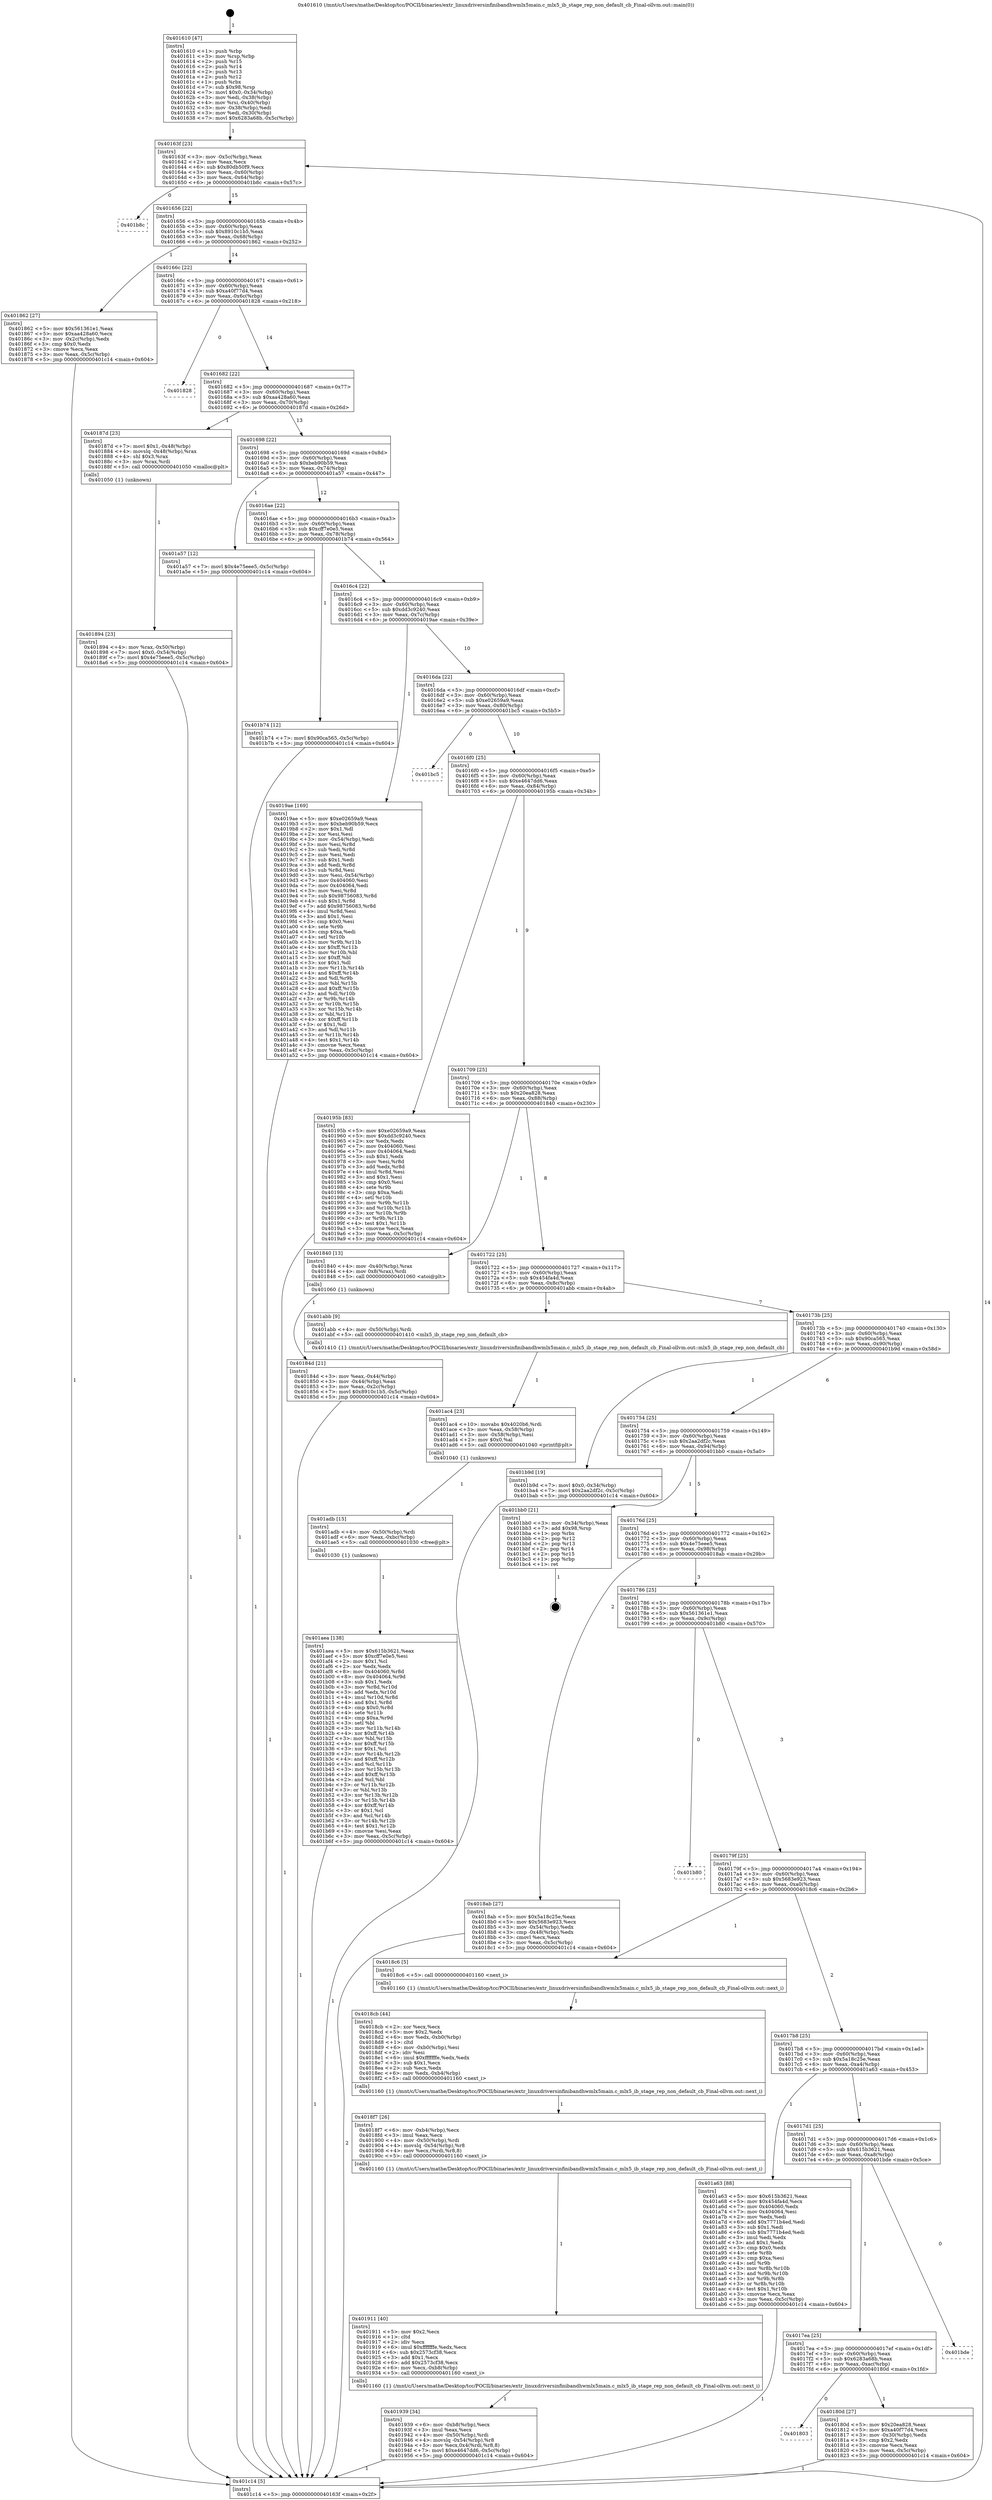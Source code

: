 digraph "0x401610" {
  label = "0x401610 (/mnt/c/Users/mathe/Desktop/tcc/POCII/binaries/extr_linuxdriversinfinibandhwmlx5main.c_mlx5_ib_stage_rep_non_default_cb_Final-ollvm.out::main(0))"
  labelloc = "t"
  node[shape=record]

  Entry [label="",width=0.3,height=0.3,shape=circle,fillcolor=black,style=filled]
  "0x40163f" [label="{
     0x40163f [23]\l
     | [instrs]\l
     &nbsp;&nbsp;0x40163f \<+3\>: mov -0x5c(%rbp),%eax\l
     &nbsp;&nbsp;0x401642 \<+2\>: mov %eax,%ecx\l
     &nbsp;&nbsp;0x401644 \<+6\>: sub $0x80db50f9,%ecx\l
     &nbsp;&nbsp;0x40164a \<+3\>: mov %eax,-0x60(%rbp)\l
     &nbsp;&nbsp;0x40164d \<+3\>: mov %ecx,-0x64(%rbp)\l
     &nbsp;&nbsp;0x401650 \<+6\>: je 0000000000401b8c \<main+0x57c\>\l
  }"]
  "0x401b8c" [label="{
     0x401b8c\l
  }", style=dashed]
  "0x401656" [label="{
     0x401656 [22]\l
     | [instrs]\l
     &nbsp;&nbsp;0x401656 \<+5\>: jmp 000000000040165b \<main+0x4b\>\l
     &nbsp;&nbsp;0x40165b \<+3\>: mov -0x60(%rbp),%eax\l
     &nbsp;&nbsp;0x40165e \<+5\>: sub $0x8910c1b5,%eax\l
     &nbsp;&nbsp;0x401663 \<+3\>: mov %eax,-0x68(%rbp)\l
     &nbsp;&nbsp;0x401666 \<+6\>: je 0000000000401862 \<main+0x252\>\l
  }"]
  Exit [label="",width=0.3,height=0.3,shape=circle,fillcolor=black,style=filled,peripheries=2]
  "0x401862" [label="{
     0x401862 [27]\l
     | [instrs]\l
     &nbsp;&nbsp;0x401862 \<+5\>: mov $0x561361e1,%eax\l
     &nbsp;&nbsp;0x401867 \<+5\>: mov $0xaa428a60,%ecx\l
     &nbsp;&nbsp;0x40186c \<+3\>: mov -0x2c(%rbp),%edx\l
     &nbsp;&nbsp;0x40186f \<+3\>: cmp $0x0,%edx\l
     &nbsp;&nbsp;0x401872 \<+3\>: cmove %ecx,%eax\l
     &nbsp;&nbsp;0x401875 \<+3\>: mov %eax,-0x5c(%rbp)\l
     &nbsp;&nbsp;0x401878 \<+5\>: jmp 0000000000401c14 \<main+0x604\>\l
  }"]
  "0x40166c" [label="{
     0x40166c [22]\l
     | [instrs]\l
     &nbsp;&nbsp;0x40166c \<+5\>: jmp 0000000000401671 \<main+0x61\>\l
     &nbsp;&nbsp;0x401671 \<+3\>: mov -0x60(%rbp),%eax\l
     &nbsp;&nbsp;0x401674 \<+5\>: sub $0xa40f77d4,%eax\l
     &nbsp;&nbsp;0x401679 \<+3\>: mov %eax,-0x6c(%rbp)\l
     &nbsp;&nbsp;0x40167c \<+6\>: je 0000000000401828 \<main+0x218\>\l
  }"]
  "0x401aea" [label="{
     0x401aea [138]\l
     | [instrs]\l
     &nbsp;&nbsp;0x401aea \<+5\>: mov $0x615b3621,%eax\l
     &nbsp;&nbsp;0x401aef \<+5\>: mov $0xcff7e0e5,%esi\l
     &nbsp;&nbsp;0x401af4 \<+2\>: mov $0x1,%cl\l
     &nbsp;&nbsp;0x401af6 \<+2\>: xor %edx,%edx\l
     &nbsp;&nbsp;0x401af8 \<+8\>: mov 0x404060,%r8d\l
     &nbsp;&nbsp;0x401b00 \<+8\>: mov 0x404064,%r9d\l
     &nbsp;&nbsp;0x401b08 \<+3\>: sub $0x1,%edx\l
     &nbsp;&nbsp;0x401b0b \<+3\>: mov %r8d,%r10d\l
     &nbsp;&nbsp;0x401b0e \<+3\>: add %edx,%r10d\l
     &nbsp;&nbsp;0x401b11 \<+4\>: imul %r10d,%r8d\l
     &nbsp;&nbsp;0x401b15 \<+4\>: and $0x1,%r8d\l
     &nbsp;&nbsp;0x401b19 \<+4\>: cmp $0x0,%r8d\l
     &nbsp;&nbsp;0x401b1d \<+4\>: sete %r11b\l
     &nbsp;&nbsp;0x401b21 \<+4\>: cmp $0xa,%r9d\l
     &nbsp;&nbsp;0x401b25 \<+3\>: setl %bl\l
     &nbsp;&nbsp;0x401b28 \<+3\>: mov %r11b,%r14b\l
     &nbsp;&nbsp;0x401b2b \<+4\>: xor $0xff,%r14b\l
     &nbsp;&nbsp;0x401b2f \<+3\>: mov %bl,%r15b\l
     &nbsp;&nbsp;0x401b32 \<+4\>: xor $0xff,%r15b\l
     &nbsp;&nbsp;0x401b36 \<+3\>: xor $0x1,%cl\l
     &nbsp;&nbsp;0x401b39 \<+3\>: mov %r14b,%r12b\l
     &nbsp;&nbsp;0x401b3c \<+4\>: and $0xff,%r12b\l
     &nbsp;&nbsp;0x401b40 \<+3\>: and %cl,%r11b\l
     &nbsp;&nbsp;0x401b43 \<+3\>: mov %r15b,%r13b\l
     &nbsp;&nbsp;0x401b46 \<+4\>: and $0xff,%r13b\l
     &nbsp;&nbsp;0x401b4a \<+2\>: and %cl,%bl\l
     &nbsp;&nbsp;0x401b4c \<+3\>: or %r11b,%r12b\l
     &nbsp;&nbsp;0x401b4f \<+3\>: or %bl,%r13b\l
     &nbsp;&nbsp;0x401b52 \<+3\>: xor %r13b,%r12b\l
     &nbsp;&nbsp;0x401b55 \<+3\>: or %r15b,%r14b\l
     &nbsp;&nbsp;0x401b58 \<+4\>: xor $0xff,%r14b\l
     &nbsp;&nbsp;0x401b5c \<+3\>: or $0x1,%cl\l
     &nbsp;&nbsp;0x401b5f \<+3\>: and %cl,%r14b\l
     &nbsp;&nbsp;0x401b62 \<+3\>: or %r14b,%r12b\l
     &nbsp;&nbsp;0x401b65 \<+4\>: test $0x1,%r12b\l
     &nbsp;&nbsp;0x401b69 \<+3\>: cmovne %esi,%eax\l
     &nbsp;&nbsp;0x401b6c \<+3\>: mov %eax,-0x5c(%rbp)\l
     &nbsp;&nbsp;0x401b6f \<+5\>: jmp 0000000000401c14 \<main+0x604\>\l
  }"]
  "0x401828" [label="{
     0x401828\l
  }", style=dashed]
  "0x401682" [label="{
     0x401682 [22]\l
     | [instrs]\l
     &nbsp;&nbsp;0x401682 \<+5\>: jmp 0000000000401687 \<main+0x77\>\l
     &nbsp;&nbsp;0x401687 \<+3\>: mov -0x60(%rbp),%eax\l
     &nbsp;&nbsp;0x40168a \<+5\>: sub $0xaa428a60,%eax\l
     &nbsp;&nbsp;0x40168f \<+3\>: mov %eax,-0x70(%rbp)\l
     &nbsp;&nbsp;0x401692 \<+6\>: je 000000000040187d \<main+0x26d\>\l
  }"]
  "0x401adb" [label="{
     0x401adb [15]\l
     | [instrs]\l
     &nbsp;&nbsp;0x401adb \<+4\>: mov -0x50(%rbp),%rdi\l
     &nbsp;&nbsp;0x401adf \<+6\>: mov %eax,-0xbc(%rbp)\l
     &nbsp;&nbsp;0x401ae5 \<+5\>: call 0000000000401030 \<free@plt\>\l
     | [calls]\l
     &nbsp;&nbsp;0x401030 \{1\} (unknown)\l
  }"]
  "0x40187d" [label="{
     0x40187d [23]\l
     | [instrs]\l
     &nbsp;&nbsp;0x40187d \<+7\>: movl $0x1,-0x48(%rbp)\l
     &nbsp;&nbsp;0x401884 \<+4\>: movslq -0x48(%rbp),%rax\l
     &nbsp;&nbsp;0x401888 \<+4\>: shl $0x3,%rax\l
     &nbsp;&nbsp;0x40188c \<+3\>: mov %rax,%rdi\l
     &nbsp;&nbsp;0x40188f \<+5\>: call 0000000000401050 \<malloc@plt\>\l
     | [calls]\l
     &nbsp;&nbsp;0x401050 \{1\} (unknown)\l
  }"]
  "0x401698" [label="{
     0x401698 [22]\l
     | [instrs]\l
     &nbsp;&nbsp;0x401698 \<+5\>: jmp 000000000040169d \<main+0x8d\>\l
     &nbsp;&nbsp;0x40169d \<+3\>: mov -0x60(%rbp),%eax\l
     &nbsp;&nbsp;0x4016a0 \<+5\>: sub $0xbeb90b59,%eax\l
     &nbsp;&nbsp;0x4016a5 \<+3\>: mov %eax,-0x74(%rbp)\l
     &nbsp;&nbsp;0x4016a8 \<+6\>: je 0000000000401a57 \<main+0x447\>\l
  }"]
  "0x401ac4" [label="{
     0x401ac4 [23]\l
     | [instrs]\l
     &nbsp;&nbsp;0x401ac4 \<+10\>: movabs $0x4020b6,%rdi\l
     &nbsp;&nbsp;0x401ace \<+3\>: mov %eax,-0x58(%rbp)\l
     &nbsp;&nbsp;0x401ad1 \<+3\>: mov -0x58(%rbp),%esi\l
     &nbsp;&nbsp;0x401ad4 \<+2\>: mov $0x0,%al\l
     &nbsp;&nbsp;0x401ad6 \<+5\>: call 0000000000401040 \<printf@plt\>\l
     | [calls]\l
     &nbsp;&nbsp;0x401040 \{1\} (unknown)\l
  }"]
  "0x401a57" [label="{
     0x401a57 [12]\l
     | [instrs]\l
     &nbsp;&nbsp;0x401a57 \<+7\>: movl $0x4e75eee5,-0x5c(%rbp)\l
     &nbsp;&nbsp;0x401a5e \<+5\>: jmp 0000000000401c14 \<main+0x604\>\l
  }"]
  "0x4016ae" [label="{
     0x4016ae [22]\l
     | [instrs]\l
     &nbsp;&nbsp;0x4016ae \<+5\>: jmp 00000000004016b3 \<main+0xa3\>\l
     &nbsp;&nbsp;0x4016b3 \<+3\>: mov -0x60(%rbp),%eax\l
     &nbsp;&nbsp;0x4016b6 \<+5\>: sub $0xcff7e0e5,%eax\l
     &nbsp;&nbsp;0x4016bb \<+3\>: mov %eax,-0x78(%rbp)\l
     &nbsp;&nbsp;0x4016be \<+6\>: je 0000000000401b74 \<main+0x564\>\l
  }"]
  "0x401939" [label="{
     0x401939 [34]\l
     | [instrs]\l
     &nbsp;&nbsp;0x401939 \<+6\>: mov -0xb8(%rbp),%ecx\l
     &nbsp;&nbsp;0x40193f \<+3\>: imul %eax,%ecx\l
     &nbsp;&nbsp;0x401942 \<+4\>: mov -0x50(%rbp),%rdi\l
     &nbsp;&nbsp;0x401946 \<+4\>: movslq -0x54(%rbp),%r8\l
     &nbsp;&nbsp;0x40194a \<+5\>: mov %ecx,0x4(%rdi,%r8,8)\l
     &nbsp;&nbsp;0x40194f \<+7\>: movl $0xe4647dd6,-0x5c(%rbp)\l
     &nbsp;&nbsp;0x401956 \<+5\>: jmp 0000000000401c14 \<main+0x604\>\l
  }"]
  "0x401b74" [label="{
     0x401b74 [12]\l
     | [instrs]\l
     &nbsp;&nbsp;0x401b74 \<+7\>: movl $0x90ca565,-0x5c(%rbp)\l
     &nbsp;&nbsp;0x401b7b \<+5\>: jmp 0000000000401c14 \<main+0x604\>\l
  }"]
  "0x4016c4" [label="{
     0x4016c4 [22]\l
     | [instrs]\l
     &nbsp;&nbsp;0x4016c4 \<+5\>: jmp 00000000004016c9 \<main+0xb9\>\l
     &nbsp;&nbsp;0x4016c9 \<+3\>: mov -0x60(%rbp),%eax\l
     &nbsp;&nbsp;0x4016cc \<+5\>: sub $0xdd3c9240,%eax\l
     &nbsp;&nbsp;0x4016d1 \<+3\>: mov %eax,-0x7c(%rbp)\l
     &nbsp;&nbsp;0x4016d4 \<+6\>: je 00000000004019ae \<main+0x39e\>\l
  }"]
  "0x401911" [label="{
     0x401911 [40]\l
     | [instrs]\l
     &nbsp;&nbsp;0x401911 \<+5\>: mov $0x2,%ecx\l
     &nbsp;&nbsp;0x401916 \<+1\>: cltd\l
     &nbsp;&nbsp;0x401917 \<+2\>: idiv %ecx\l
     &nbsp;&nbsp;0x401919 \<+6\>: imul $0xfffffffe,%edx,%ecx\l
     &nbsp;&nbsp;0x40191f \<+6\>: sub $0x2573cf38,%ecx\l
     &nbsp;&nbsp;0x401925 \<+3\>: add $0x1,%ecx\l
     &nbsp;&nbsp;0x401928 \<+6\>: add $0x2573cf38,%ecx\l
     &nbsp;&nbsp;0x40192e \<+6\>: mov %ecx,-0xb8(%rbp)\l
     &nbsp;&nbsp;0x401934 \<+5\>: call 0000000000401160 \<next_i\>\l
     | [calls]\l
     &nbsp;&nbsp;0x401160 \{1\} (/mnt/c/Users/mathe/Desktop/tcc/POCII/binaries/extr_linuxdriversinfinibandhwmlx5main.c_mlx5_ib_stage_rep_non_default_cb_Final-ollvm.out::next_i)\l
  }"]
  "0x4019ae" [label="{
     0x4019ae [169]\l
     | [instrs]\l
     &nbsp;&nbsp;0x4019ae \<+5\>: mov $0xe02659a9,%eax\l
     &nbsp;&nbsp;0x4019b3 \<+5\>: mov $0xbeb90b59,%ecx\l
     &nbsp;&nbsp;0x4019b8 \<+2\>: mov $0x1,%dl\l
     &nbsp;&nbsp;0x4019ba \<+2\>: xor %esi,%esi\l
     &nbsp;&nbsp;0x4019bc \<+3\>: mov -0x54(%rbp),%edi\l
     &nbsp;&nbsp;0x4019bf \<+3\>: mov %esi,%r8d\l
     &nbsp;&nbsp;0x4019c2 \<+3\>: sub %edi,%r8d\l
     &nbsp;&nbsp;0x4019c5 \<+2\>: mov %esi,%edi\l
     &nbsp;&nbsp;0x4019c7 \<+3\>: sub $0x1,%edi\l
     &nbsp;&nbsp;0x4019ca \<+3\>: add %edi,%r8d\l
     &nbsp;&nbsp;0x4019cd \<+3\>: sub %r8d,%esi\l
     &nbsp;&nbsp;0x4019d0 \<+3\>: mov %esi,-0x54(%rbp)\l
     &nbsp;&nbsp;0x4019d3 \<+7\>: mov 0x404060,%esi\l
     &nbsp;&nbsp;0x4019da \<+7\>: mov 0x404064,%edi\l
     &nbsp;&nbsp;0x4019e1 \<+3\>: mov %esi,%r8d\l
     &nbsp;&nbsp;0x4019e4 \<+7\>: sub $0x98756083,%r8d\l
     &nbsp;&nbsp;0x4019eb \<+4\>: sub $0x1,%r8d\l
     &nbsp;&nbsp;0x4019ef \<+7\>: add $0x98756083,%r8d\l
     &nbsp;&nbsp;0x4019f6 \<+4\>: imul %r8d,%esi\l
     &nbsp;&nbsp;0x4019fa \<+3\>: and $0x1,%esi\l
     &nbsp;&nbsp;0x4019fd \<+3\>: cmp $0x0,%esi\l
     &nbsp;&nbsp;0x401a00 \<+4\>: sete %r9b\l
     &nbsp;&nbsp;0x401a04 \<+3\>: cmp $0xa,%edi\l
     &nbsp;&nbsp;0x401a07 \<+4\>: setl %r10b\l
     &nbsp;&nbsp;0x401a0b \<+3\>: mov %r9b,%r11b\l
     &nbsp;&nbsp;0x401a0e \<+4\>: xor $0xff,%r11b\l
     &nbsp;&nbsp;0x401a12 \<+3\>: mov %r10b,%bl\l
     &nbsp;&nbsp;0x401a15 \<+3\>: xor $0xff,%bl\l
     &nbsp;&nbsp;0x401a18 \<+3\>: xor $0x1,%dl\l
     &nbsp;&nbsp;0x401a1b \<+3\>: mov %r11b,%r14b\l
     &nbsp;&nbsp;0x401a1e \<+4\>: and $0xff,%r14b\l
     &nbsp;&nbsp;0x401a22 \<+3\>: and %dl,%r9b\l
     &nbsp;&nbsp;0x401a25 \<+3\>: mov %bl,%r15b\l
     &nbsp;&nbsp;0x401a28 \<+4\>: and $0xff,%r15b\l
     &nbsp;&nbsp;0x401a2c \<+3\>: and %dl,%r10b\l
     &nbsp;&nbsp;0x401a2f \<+3\>: or %r9b,%r14b\l
     &nbsp;&nbsp;0x401a32 \<+3\>: or %r10b,%r15b\l
     &nbsp;&nbsp;0x401a35 \<+3\>: xor %r15b,%r14b\l
     &nbsp;&nbsp;0x401a38 \<+3\>: or %bl,%r11b\l
     &nbsp;&nbsp;0x401a3b \<+4\>: xor $0xff,%r11b\l
     &nbsp;&nbsp;0x401a3f \<+3\>: or $0x1,%dl\l
     &nbsp;&nbsp;0x401a42 \<+3\>: and %dl,%r11b\l
     &nbsp;&nbsp;0x401a45 \<+3\>: or %r11b,%r14b\l
     &nbsp;&nbsp;0x401a48 \<+4\>: test $0x1,%r14b\l
     &nbsp;&nbsp;0x401a4c \<+3\>: cmovne %ecx,%eax\l
     &nbsp;&nbsp;0x401a4f \<+3\>: mov %eax,-0x5c(%rbp)\l
     &nbsp;&nbsp;0x401a52 \<+5\>: jmp 0000000000401c14 \<main+0x604\>\l
  }"]
  "0x4016da" [label="{
     0x4016da [22]\l
     | [instrs]\l
     &nbsp;&nbsp;0x4016da \<+5\>: jmp 00000000004016df \<main+0xcf\>\l
     &nbsp;&nbsp;0x4016df \<+3\>: mov -0x60(%rbp),%eax\l
     &nbsp;&nbsp;0x4016e2 \<+5\>: sub $0xe02659a9,%eax\l
     &nbsp;&nbsp;0x4016e7 \<+3\>: mov %eax,-0x80(%rbp)\l
     &nbsp;&nbsp;0x4016ea \<+6\>: je 0000000000401bc5 \<main+0x5b5\>\l
  }"]
  "0x4018f7" [label="{
     0x4018f7 [26]\l
     | [instrs]\l
     &nbsp;&nbsp;0x4018f7 \<+6\>: mov -0xb4(%rbp),%ecx\l
     &nbsp;&nbsp;0x4018fd \<+3\>: imul %eax,%ecx\l
     &nbsp;&nbsp;0x401900 \<+4\>: mov -0x50(%rbp),%rdi\l
     &nbsp;&nbsp;0x401904 \<+4\>: movslq -0x54(%rbp),%r8\l
     &nbsp;&nbsp;0x401908 \<+4\>: mov %ecx,(%rdi,%r8,8)\l
     &nbsp;&nbsp;0x40190c \<+5\>: call 0000000000401160 \<next_i\>\l
     | [calls]\l
     &nbsp;&nbsp;0x401160 \{1\} (/mnt/c/Users/mathe/Desktop/tcc/POCII/binaries/extr_linuxdriversinfinibandhwmlx5main.c_mlx5_ib_stage_rep_non_default_cb_Final-ollvm.out::next_i)\l
  }"]
  "0x401bc5" [label="{
     0x401bc5\l
  }", style=dashed]
  "0x4016f0" [label="{
     0x4016f0 [25]\l
     | [instrs]\l
     &nbsp;&nbsp;0x4016f0 \<+5\>: jmp 00000000004016f5 \<main+0xe5\>\l
     &nbsp;&nbsp;0x4016f5 \<+3\>: mov -0x60(%rbp),%eax\l
     &nbsp;&nbsp;0x4016f8 \<+5\>: sub $0xe4647dd6,%eax\l
     &nbsp;&nbsp;0x4016fd \<+6\>: mov %eax,-0x84(%rbp)\l
     &nbsp;&nbsp;0x401703 \<+6\>: je 000000000040195b \<main+0x34b\>\l
  }"]
  "0x4018cb" [label="{
     0x4018cb [44]\l
     | [instrs]\l
     &nbsp;&nbsp;0x4018cb \<+2\>: xor %ecx,%ecx\l
     &nbsp;&nbsp;0x4018cd \<+5\>: mov $0x2,%edx\l
     &nbsp;&nbsp;0x4018d2 \<+6\>: mov %edx,-0xb0(%rbp)\l
     &nbsp;&nbsp;0x4018d8 \<+1\>: cltd\l
     &nbsp;&nbsp;0x4018d9 \<+6\>: mov -0xb0(%rbp),%esi\l
     &nbsp;&nbsp;0x4018df \<+2\>: idiv %esi\l
     &nbsp;&nbsp;0x4018e1 \<+6\>: imul $0xfffffffe,%edx,%edx\l
     &nbsp;&nbsp;0x4018e7 \<+3\>: sub $0x1,%ecx\l
     &nbsp;&nbsp;0x4018ea \<+2\>: sub %ecx,%edx\l
     &nbsp;&nbsp;0x4018ec \<+6\>: mov %edx,-0xb4(%rbp)\l
     &nbsp;&nbsp;0x4018f2 \<+5\>: call 0000000000401160 \<next_i\>\l
     | [calls]\l
     &nbsp;&nbsp;0x401160 \{1\} (/mnt/c/Users/mathe/Desktop/tcc/POCII/binaries/extr_linuxdriversinfinibandhwmlx5main.c_mlx5_ib_stage_rep_non_default_cb_Final-ollvm.out::next_i)\l
  }"]
  "0x40195b" [label="{
     0x40195b [83]\l
     | [instrs]\l
     &nbsp;&nbsp;0x40195b \<+5\>: mov $0xe02659a9,%eax\l
     &nbsp;&nbsp;0x401960 \<+5\>: mov $0xdd3c9240,%ecx\l
     &nbsp;&nbsp;0x401965 \<+2\>: xor %edx,%edx\l
     &nbsp;&nbsp;0x401967 \<+7\>: mov 0x404060,%esi\l
     &nbsp;&nbsp;0x40196e \<+7\>: mov 0x404064,%edi\l
     &nbsp;&nbsp;0x401975 \<+3\>: sub $0x1,%edx\l
     &nbsp;&nbsp;0x401978 \<+3\>: mov %esi,%r8d\l
     &nbsp;&nbsp;0x40197b \<+3\>: add %edx,%r8d\l
     &nbsp;&nbsp;0x40197e \<+4\>: imul %r8d,%esi\l
     &nbsp;&nbsp;0x401982 \<+3\>: and $0x1,%esi\l
     &nbsp;&nbsp;0x401985 \<+3\>: cmp $0x0,%esi\l
     &nbsp;&nbsp;0x401988 \<+4\>: sete %r9b\l
     &nbsp;&nbsp;0x40198c \<+3\>: cmp $0xa,%edi\l
     &nbsp;&nbsp;0x40198f \<+4\>: setl %r10b\l
     &nbsp;&nbsp;0x401993 \<+3\>: mov %r9b,%r11b\l
     &nbsp;&nbsp;0x401996 \<+3\>: and %r10b,%r11b\l
     &nbsp;&nbsp;0x401999 \<+3\>: xor %r10b,%r9b\l
     &nbsp;&nbsp;0x40199c \<+3\>: or %r9b,%r11b\l
     &nbsp;&nbsp;0x40199f \<+4\>: test $0x1,%r11b\l
     &nbsp;&nbsp;0x4019a3 \<+3\>: cmovne %ecx,%eax\l
     &nbsp;&nbsp;0x4019a6 \<+3\>: mov %eax,-0x5c(%rbp)\l
     &nbsp;&nbsp;0x4019a9 \<+5\>: jmp 0000000000401c14 \<main+0x604\>\l
  }"]
  "0x401709" [label="{
     0x401709 [25]\l
     | [instrs]\l
     &nbsp;&nbsp;0x401709 \<+5\>: jmp 000000000040170e \<main+0xfe\>\l
     &nbsp;&nbsp;0x40170e \<+3\>: mov -0x60(%rbp),%eax\l
     &nbsp;&nbsp;0x401711 \<+5\>: sub $0x20ea828,%eax\l
     &nbsp;&nbsp;0x401716 \<+6\>: mov %eax,-0x88(%rbp)\l
     &nbsp;&nbsp;0x40171c \<+6\>: je 0000000000401840 \<main+0x230\>\l
  }"]
  "0x401894" [label="{
     0x401894 [23]\l
     | [instrs]\l
     &nbsp;&nbsp;0x401894 \<+4\>: mov %rax,-0x50(%rbp)\l
     &nbsp;&nbsp;0x401898 \<+7\>: movl $0x0,-0x54(%rbp)\l
     &nbsp;&nbsp;0x40189f \<+7\>: movl $0x4e75eee5,-0x5c(%rbp)\l
     &nbsp;&nbsp;0x4018a6 \<+5\>: jmp 0000000000401c14 \<main+0x604\>\l
  }"]
  "0x401840" [label="{
     0x401840 [13]\l
     | [instrs]\l
     &nbsp;&nbsp;0x401840 \<+4\>: mov -0x40(%rbp),%rax\l
     &nbsp;&nbsp;0x401844 \<+4\>: mov 0x8(%rax),%rdi\l
     &nbsp;&nbsp;0x401848 \<+5\>: call 0000000000401060 \<atoi@plt\>\l
     | [calls]\l
     &nbsp;&nbsp;0x401060 \{1\} (unknown)\l
  }"]
  "0x401722" [label="{
     0x401722 [25]\l
     | [instrs]\l
     &nbsp;&nbsp;0x401722 \<+5\>: jmp 0000000000401727 \<main+0x117\>\l
     &nbsp;&nbsp;0x401727 \<+3\>: mov -0x60(%rbp),%eax\l
     &nbsp;&nbsp;0x40172a \<+5\>: sub $0x454fa4d,%eax\l
     &nbsp;&nbsp;0x40172f \<+6\>: mov %eax,-0x8c(%rbp)\l
     &nbsp;&nbsp;0x401735 \<+6\>: je 0000000000401abb \<main+0x4ab\>\l
  }"]
  "0x40184d" [label="{
     0x40184d [21]\l
     | [instrs]\l
     &nbsp;&nbsp;0x40184d \<+3\>: mov %eax,-0x44(%rbp)\l
     &nbsp;&nbsp;0x401850 \<+3\>: mov -0x44(%rbp),%eax\l
     &nbsp;&nbsp;0x401853 \<+3\>: mov %eax,-0x2c(%rbp)\l
     &nbsp;&nbsp;0x401856 \<+7\>: movl $0x8910c1b5,-0x5c(%rbp)\l
     &nbsp;&nbsp;0x40185d \<+5\>: jmp 0000000000401c14 \<main+0x604\>\l
  }"]
  "0x401abb" [label="{
     0x401abb [9]\l
     | [instrs]\l
     &nbsp;&nbsp;0x401abb \<+4\>: mov -0x50(%rbp),%rdi\l
     &nbsp;&nbsp;0x401abf \<+5\>: call 0000000000401410 \<mlx5_ib_stage_rep_non_default_cb\>\l
     | [calls]\l
     &nbsp;&nbsp;0x401410 \{1\} (/mnt/c/Users/mathe/Desktop/tcc/POCII/binaries/extr_linuxdriversinfinibandhwmlx5main.c_mlx5_ib_stage_rep_non_default_cb_Final-ollvm.out::mlx5_ib_stage_rep_non_default_cb)\l
  }"]
  "0x40173b" [label="{
     0x40173b [25]\l
     | [instrs]\l
     &nbsp;&nbsp;0x40173b \<+5\>: jmp 0000000000401740 \<main+0x130\>\l
     &nbsp;&nbsp;0x401740 \<+3\>: mov -0x60(%rbp),%eax\l
     &nbsp;&nbsp;0x401743 \<+5\>: sub $0x90ca565,%eax\l
     &nbsp;&nbsp;0x401748 \<+6\>: mov %eax,-0x90(%rbp)\l
     &nbsp;&nbsp;0x40174e \<+6\>: je 0000000000401b9d \<main+0x58d\>\l
  }"]
  "0x401610" [label="{
     0x401610 [47]\l
     | [instrs]\l
     &nbsp;&nbsp;0x401610 \<+1\>: push %rbp\l
     &nbsp;&nbsp;0x401611 \<+3\>: mov %rsp,%rbp\l
     &nbsp;&nbsp;0x401614 \<+2\>: push %r15\l
     &nbsp;&nbsp;0x401616 \<+2\>: push %r14\l
     &nbsp;&nbsp;0x401618 \<+2\>: push %r13\l
     &nbsp;&nbsp;0x40161a \<+2\>: push %r12\l
     &nbsp;&nbsp;0x40161c \<+1\>: push %rbx\l
     &nbsp;&nbsp;0x40161d \<+7\>: sub $0x98,%rsp\l
     &nbsp;&nbsp;0x401624 \<+7\>: movl $0x0,-0x34(%rbp)\l
     &nbsp;&nbsp;0x40162b \<+3\>: mov %edi,-0x38(%rbp)\l
     &nbsp;&nbsp;0x40162e \<+4\>: mov %rsi,-0x40(%rbp)\l
     &nbsp;&nbsp;0x401632 \<+3\>: mov -0x38(%rbp),%edi\l
     &nbsp;&nbsp;0x401635 \<+3\>: mov %edi,-0x30(%rbp)\l
     &nbsp;&nbsp;0x401638 \<+7\>: movl $0x6283a68b,-0x5c(%rbp)\l
  }"]
  "0x401b9d" [label="{
     0x401b9d [19]\l
     | [instrs]\l
     &nbsp;&nbsp;0x401b9d \<+7\>: movl $0x0,-0x34(%rbp)\l
     &nbsp;&nbsp;0x401ba4 \<+7\>: movl $0x2aa2df2c,-0x5c(%rbp)\l
     &nbsp;&nbsp;0x401bab \<+5\>: jmp 0000000000401c14 \<main+0x604\>\l
  }"]
  "0x401754" [label="{
     0x401754 [25]\l
     | [instrs]\l
     &nbsp;&nbsp;0x401754 \<+5\>: jmp 0000000000401759 \<main+0x149\>\l
     &nbsp;&nbsp;0x401759 \<+3\>: mov -0x60(%rbp),%eax\l
     &nbsp;&nbsp;0x40175c \<+5\>: sub $0x2aa2df2c,%eax\l
     &nbsp;&nbsp;0x401761 \<+6\>: mov %eax,-0x94(%rbp)\l
     &nbsp;&nbsp;0x401767 \<+6\>: je 0000000000401bb0 \<main+0x5a0\>\l
  }"]
  "0x401c14" [label="{
     0x401c14 [5]\l
     | [instrs]\l
     &nbsp;&nbsp;0x401c14 \<+5\>: jmp 000000000040163f \<main+0x2f\>\l
  }"]
  "0x401bb0" [label="{
     0x401bb0 [21]\l
     | [instrs]\l
     &nbsp;&nbsp;0x401bb0 \<+3\>: mov -0x34(%rbp),%eax\l
     &nbsp;&nbsp;0x401bb3 \<+7\>: add $0x98,%rsp\l
     &nbsp;&nbsp;0x401bba \<+1\>: pop %rbx\l
     &nbsp;&nbsp;0x401bbb \<+2\>: pop %r12\l
     &nbsp;&nbsp;0x401bbd \<+2\>: pop %r13\l
     &nbsp;&nbsp;0x401bbf \<+2\>: pop %r14\l
     &nbsp;&nbsp;0x401bc1 \<+2\>: pop %r15\l
     &nbsp;&nbsp;0x401bc3 \<+1\>: pop %rbp\l
     &nbsp;&nbsp;0x401bc4 \<+1\>: ret\l
  }"]
  "0x40176d" [label="{
     0x40176d [25]\l
     | [instrs]\l
     &nbsp;&nbsp;0x40176d \<+5\>: jmp 0000000000401772 \<main+0x162\>\l
     &nbsp;&nbsp;0x401772 \<+3\>: mov -0x60(%rbp),%eax\l
     &nbsp;&nbsp;0x401775 \<+5\>: sub $0x4e75eee5,%eax\l
     &nbsp;&nbsp;0x40177a \<+6\>: mov %eax,-0x98(%rbp)\l
     &nbsp;&nbsp;0x401780 \<+6\>: je 00000000004018ab \<main+0x29b\>\l
  }"]
  "0x401803" [label="{
     0x401803\l
  }", style=dashed]
  "0x4018ab" [label="{
     0x4018ab [27]\l
     | [instrs]\l
     &nbsp;&nbsp;0x4018ab \<+5\>: mov $0x5a18c25e,%eax\l
     &nbsp;&nbsp;0x4018b0 \<+5\>: mov $0x5683e923,%ecx\l
     &nbsp;&nbsp;0x4018b5 \<+3\>: mov -0x54(%rbp),%edx\l
     &nbsp;&nbsp;0x4018b8 \<+3\>: cmp -0x48(%rbp),%edx\l
     &nbsp;&nbsp;0x4018bb \<+3\>: cmovl %ecx,%eax\l
     &nbsp;&nbsp;0x4018be \<+3\>: mov %eax,-0x5c(%rbp)\l
     &nbsp;&nbsp;0x4018c1 \<+5\>: jmp 0000000000401c14 \<main+0x604\>\l
  }"]
  "0x401786" [label="{
     0x401786 [25]\l
     | [instrs]\l
     &nbsp;&nbsp;0x401786 \<+5\>: jmp 000000000040178b \<main+0x17b\>\l
     &nbsp;&nbsp;0x40178b \<+3\>: mov -0x60(%rbp),%eax\l
     &nbsp;&nbsp;0x40178e \<+5\>: sub $0x561361e1,%eax\l
     &nbsp;&nbsp;0x401793 \<+6\>: mov %eax,-0x9c(%rbp)\l
     &nbsp;&nbsp;0x401799 \<+6\>: je 0000000000401b80 \<main+0x570\>\l
  }"]
  "0x40180d" [label="{
     0x40180d [27]\l
     | [instrs]\l
     &nbsp;&nbsp;0x40180d \<+5\>: mov $0x20ea828,%eax\l
     &nbsp;&nbsp;0x401812 \<+5\>: mov $0xa40f77d4,%ecx\l
     &nbsp;&nbsp;0x401817 \<+3\>: mov -0x30(%rbp),%edx\l
     &nbsp;&nbsp;0x40181a \<+3\>: cmp $0x2,%edx\l
     &nbsp;&nbsp;0x40181d \<+3\>: cmovne %ecx,%eax\l
     &nbsp;&nbsp;0x401820 \<+3\>: mov %eax,-0x5c(%rbp)\l
     &nbsp;&nbsp;0x401823 \<+5\>: jmp 0000000000401c14 \<main+0x604\>\l
  }"]
  "0x401b80" [label="{
     0x401b80\l
  }", style=dashed]
  "0x40179f" [label="{
     0x40179f [25]\l
     | [instrs]\l
     &nbsp;&nbsp;0x40179f \<+5\>: jmp 00000000004017a4 \<main+0x194\>\l
     &nbsp;&nbsp;0x4017a4 \<+3\>: mov -0x60(%rbp),%eax\l
     &nbsp;&nbsp;0x4017a7 \<+5\>: sub $0x5683e923,%eax\l
     &nbsp;&nbsp;0x4017ac \<+6\>: mov %eax,-0xa0(%rbp)\l
     &nbsp;&nbsp;0x4017b2 \<+6\>: je 00000000004018c6 \<main+0x2b6\>\l
  }"]
  "0x4017ea" [label="{
     0x4017ea [25]\l
     | [instrs]\l
     &nbsp;&nbsp;0x4017ea \<+5\>: jmp 00000000004017ef \<main+0x1df\>\l
     &nbsp;&nbsp;0x4017ef \<+3\>: mov -0x60(%rbp),%eax\l
     &nbsp;&nbsp;0x4017f2 \<+5\>: sub $0x6283a68b,%eax\l
     &nbsp;&nbsp;0x4017f7 \<+6\>: mov %eax,-0xac(%rbp)\l
     &nbsp;&nbsp;0x4017fd \<+6\>: je 000000000040180d \<main+0x1fd\>\l
  }"]
  "0x4018c6" [label="{
     0x4018c6 [5]\l
     | [instrs]\l
     &nbsp;&nbsp;0x4018c6 \<+5\>: call 0000000000401160 \<next_i\>\l
     | [calls]\l
     &nbsp;&nbsp;0x401160 \{1\} (/mnt/c/Users/mathe/Desktop/tcc/POCII/binaries/extr_linuxdriversinfinibandhwmlx5main.c_mlx5_ib_stage_rep_non_default_cb_Final-ollvm.out::next_i)\l
  }"]
  "0x4017b8" [label="{
     0x4017b8 [25]\l
     | [instrs]\l
     &nbsp;&nbsp;0x4017b8 \<+5\>: jmp 00000000004017bd \<main+0x1ad\>\l
     &nbsp;&nbsp;0x4017bd \<+3\>: mov -0x60(%rbp),%eax\l
     &nbsp;&nbsp;0x4017c0 \<+5\>: sub $0x5a18c25e,%eax\l
     &nbsp;&nbsp;0x4017c5 \<+6\>: mov %eax,-0xa4(%rbp)\l
     &nbsp;&nbsp;0x4017cb \<+6\>: je 0000000000401a63 \<main+0x453\>\l
  }"]
  "0x401bde" [label="{
     0x401bde\l
  }", style=dashed]
  "0x401a63" [label="{
     0x401a63 [88]\l
     | [instrs]\l
     &nbsp;&nbsp;0x401a63 \<+5\>: mov $0x615b3621,%eax\l
     &nbsp;&nbsp;0x401a68 \<+5\>: mov $0x454fa4d,%ecx\l
     &nbsp;&nbsp;0x401a6d \<+7\>: mov 0x404060,%edx\l
     &nbsp;&nbsp;0x401a74 \<+7\>: mov 0x404064,%esi\l
     &nbsp;&nbsp;0x401a7b \<+2\>: mov %edx,%edi\l
     &nbsp;&nbsp;0x401a7d \<+6\>: add $0x7771b4ed,%edi\l
     &nbsp;&nbsp;0x401a83 \<+3\>: sub $0x1,%edi\l
     &nbsp;&nbsp;0x401a86 \<+6\>: sub $0x7771b4ed,%edi\l
     &nbsp;&nbsp;0x401a8c \<+3\>: imul %edi,%edx\l
     &nbsp;&nbsp;0x401a8f \<+3\>: and $0x1,%edx\l
     &nbsp;&nbsp;0x401a92 \<+3\>: cmp $0x0,%edx\l
     &nbsp;&nbsp;0x401a95 \<+4\>: sete %r8b\l
     &nbsp;&nbsp;0x401a99 \<+3\>: cmp $0xa,%esi\l
     &nbsp;&nbsp;0x401a9c \<+4\>: setl %r9b\l
     &nbsp;&nbsp;0x401aa0 \<+3\>: mov %r8b,%r10b\l
     &nbsp;&nbsp;0x401aa3 \<+3\>: and %r9b,%r10b\l
     &nbsp;&nbsp;0x401aa6 \<+3\>: xor %r9b,%r8b\l
     &nbsp;&nbsp;0x401aa9 \<+3\>: or %r8b,%r10b\l
     &nbsp;&nbsp;0x401aac \<+4\>: test $0x1,%r10b\l
     &nbsp;&nbsp;0x401ab0 \<+3\>: cmovne %ecx,%eax\l
     &nbsp;&nbsp;0x401ab3 \<+3\>: mov %eax,-0x5c(%rbp)\l
     &nbsp;&nbsp;0x401ab6 \<+5\>: jmp 0000000000401c14 \<main+0x604\>\l
  }"]
  "0x4017d1" [label="{
     0x4017d1 [25]\l
     | [instrs]\l
     &nbsp;&nbsp;0x4017d1 \<+5\>: jmp 00000000004017d6 \<main+0x1c6\>\l
     &nbsp;&nbsp;0x4017d6 \<+3\>: mov -0x60(%rbp),%eax\l
     &nbsp;&nbsp;0x4017d9 \<+5\>: sub $0x615b3621,%eax\l
     &nbsp;&nbsp;0x4017de \<+6\>: mov %eax,-0xa8(%rbp)\l
     &nbsp;&nbsp;0x4017e4 \<+6\>: je 0000000000401bde \<main+0x5ce\>\l
  }"]
  Entry -> "0x401610" [label=" 1"]
  "0x40163f" -> "0x401b8c" [label=" 0"]
  "0x40163f" -> "0x401656" [label=" 15"]
  "0x401bb0" -> Exit [label=" 1"]
  "0x401656" -> "0x401862" [label=" 1"]
  "0x401656" -> "0x40166c" [label=" 14"]
  "0x401b9d" -> "0x401c14" [label=" 1"]
  "0x40166c" -> "0x401828" [label=" 0"]
  "0x40166c" -> "0x401682" [label=" 14"]
  "0x401b74" -> "0x401c14" [label=" 1"]
  "0x401682" -> "0x40187d" [label=" 1"]
  "0x401682" -> "0x401698" [label=" 13"]
  "0x401aea" -> "0x401c14" [label=" 1"]
  "0x401698" -> "0x401a57" [label=" 1"]
  "0x401698" -> "0x4016ae" [label=" 12"]
  "0x401adb" -> "0x401aea" [label=" 1"]
  "0x4016ae" -> "0x401b74" [label=" 1"]
  "0x4016ae" -> "0x4016c4" [label=" 11"]
  "0x401ac4" -> "0x401adb" [label=" 1"]
  "0x4016c4" -> "0x4019ae" [label=" 1"]
  "0x4016c4" -> "0x4016da" [label=" 10"]
  "0x401abb" -> "0x401ac4" [label=" 1"]
  "0x4016da" -> "0x401bc5" [label=" 0"]
  "0x4016da" -> "0x4016f0" [label=" 10"]
  "0x401a63" -> "0x401c14" [label=" 1"]
  "0x4016f0" -> "0x40195b" [label=" 1"]
  "0x4016f0" -> "0x401709" [label=" 9"]
  "0x401a57" -> "0x401c14" [label=" 1"]
  "0x401709" -> "0x401840" [label=" 1"]
  "0x401709" -> "0x401722" [label=" 8"]
  "0x4019ae" -> "0x401c14" [label=" 1"]
  "0x401722" -> "0x401abb" [label=" 1"]
  "0x401722" -> "0x40173b" [label=" 7"]
  "0x40195b" -> "0x401c14" [label=" 1"]
  "0x40173b" -> "0x401b9d" [label=" 1"]
  "0x40173b" -> "0x401754" [label=" 6"]
  "0x401939" -> "0x401c14" [label=" 1"]
  "0x401754" -> "0x401bb0" [label=" 1"]
  "0x401754" -> "0x40176d" [label=" 5"]
  "0x401911" -> "0x401939" [label=" 1"]
  "0x40176d" -> "0x4018ab" [label=" 2"]
  "0x40176d" -> "0x401786" [label=" 3"]
  "0x4018f7" -> "0x401911" [label=" 1"]
  "0x401786" -> "0x401b80" [label=" 0"]
  "0x401786" -> "0x40179f" [label=" 3"]
  "0x4018cb" -> "0x4018f7" [label=" 1"]
  "0x40179f" -> "0x4018c6" [label=" 1"]
  "0x40179f" -> "0x4017b8" [label=" 2"]
  "0x4018ab" -> "0x401c14" [label=" 2"]
  "0x4017b8" -> "0x401a63" [label=" 1"]
  "0x4017b8" -> "0x4017d1" [label=" 1"]
  "0x401894" -> "0x401c14" [label=" 1"]
  "0x4017d1" -> "0x401bde" [label=" 0"]
  "0x4017d1" -> "0x4017ea" [label=" 1"]
  "0x4018c6" -> "0x4018cb" [label=" 1"]
  "0x4017ea" -> "0x40180d" [label=" 1"]
  "0x4017ea" -> "0x401803" [label=" 0"]
  "0x40180d" -> "0x401c14" [label=" 1"]
  "0x401610" -> "0x40163f" [label=" 1"]
  "0x401c14" -> "0x40163f" [label=" 14"]
  "0x401840" -> "0x40184d" [label=" 1"]
  "0x40184d" -> "0x401c14" [label=" 1"]
  "0x401862" -> "0x401c14" [label=" 1"]
  "0x40187d" -> "0x401894" [label=" 1"]
}
